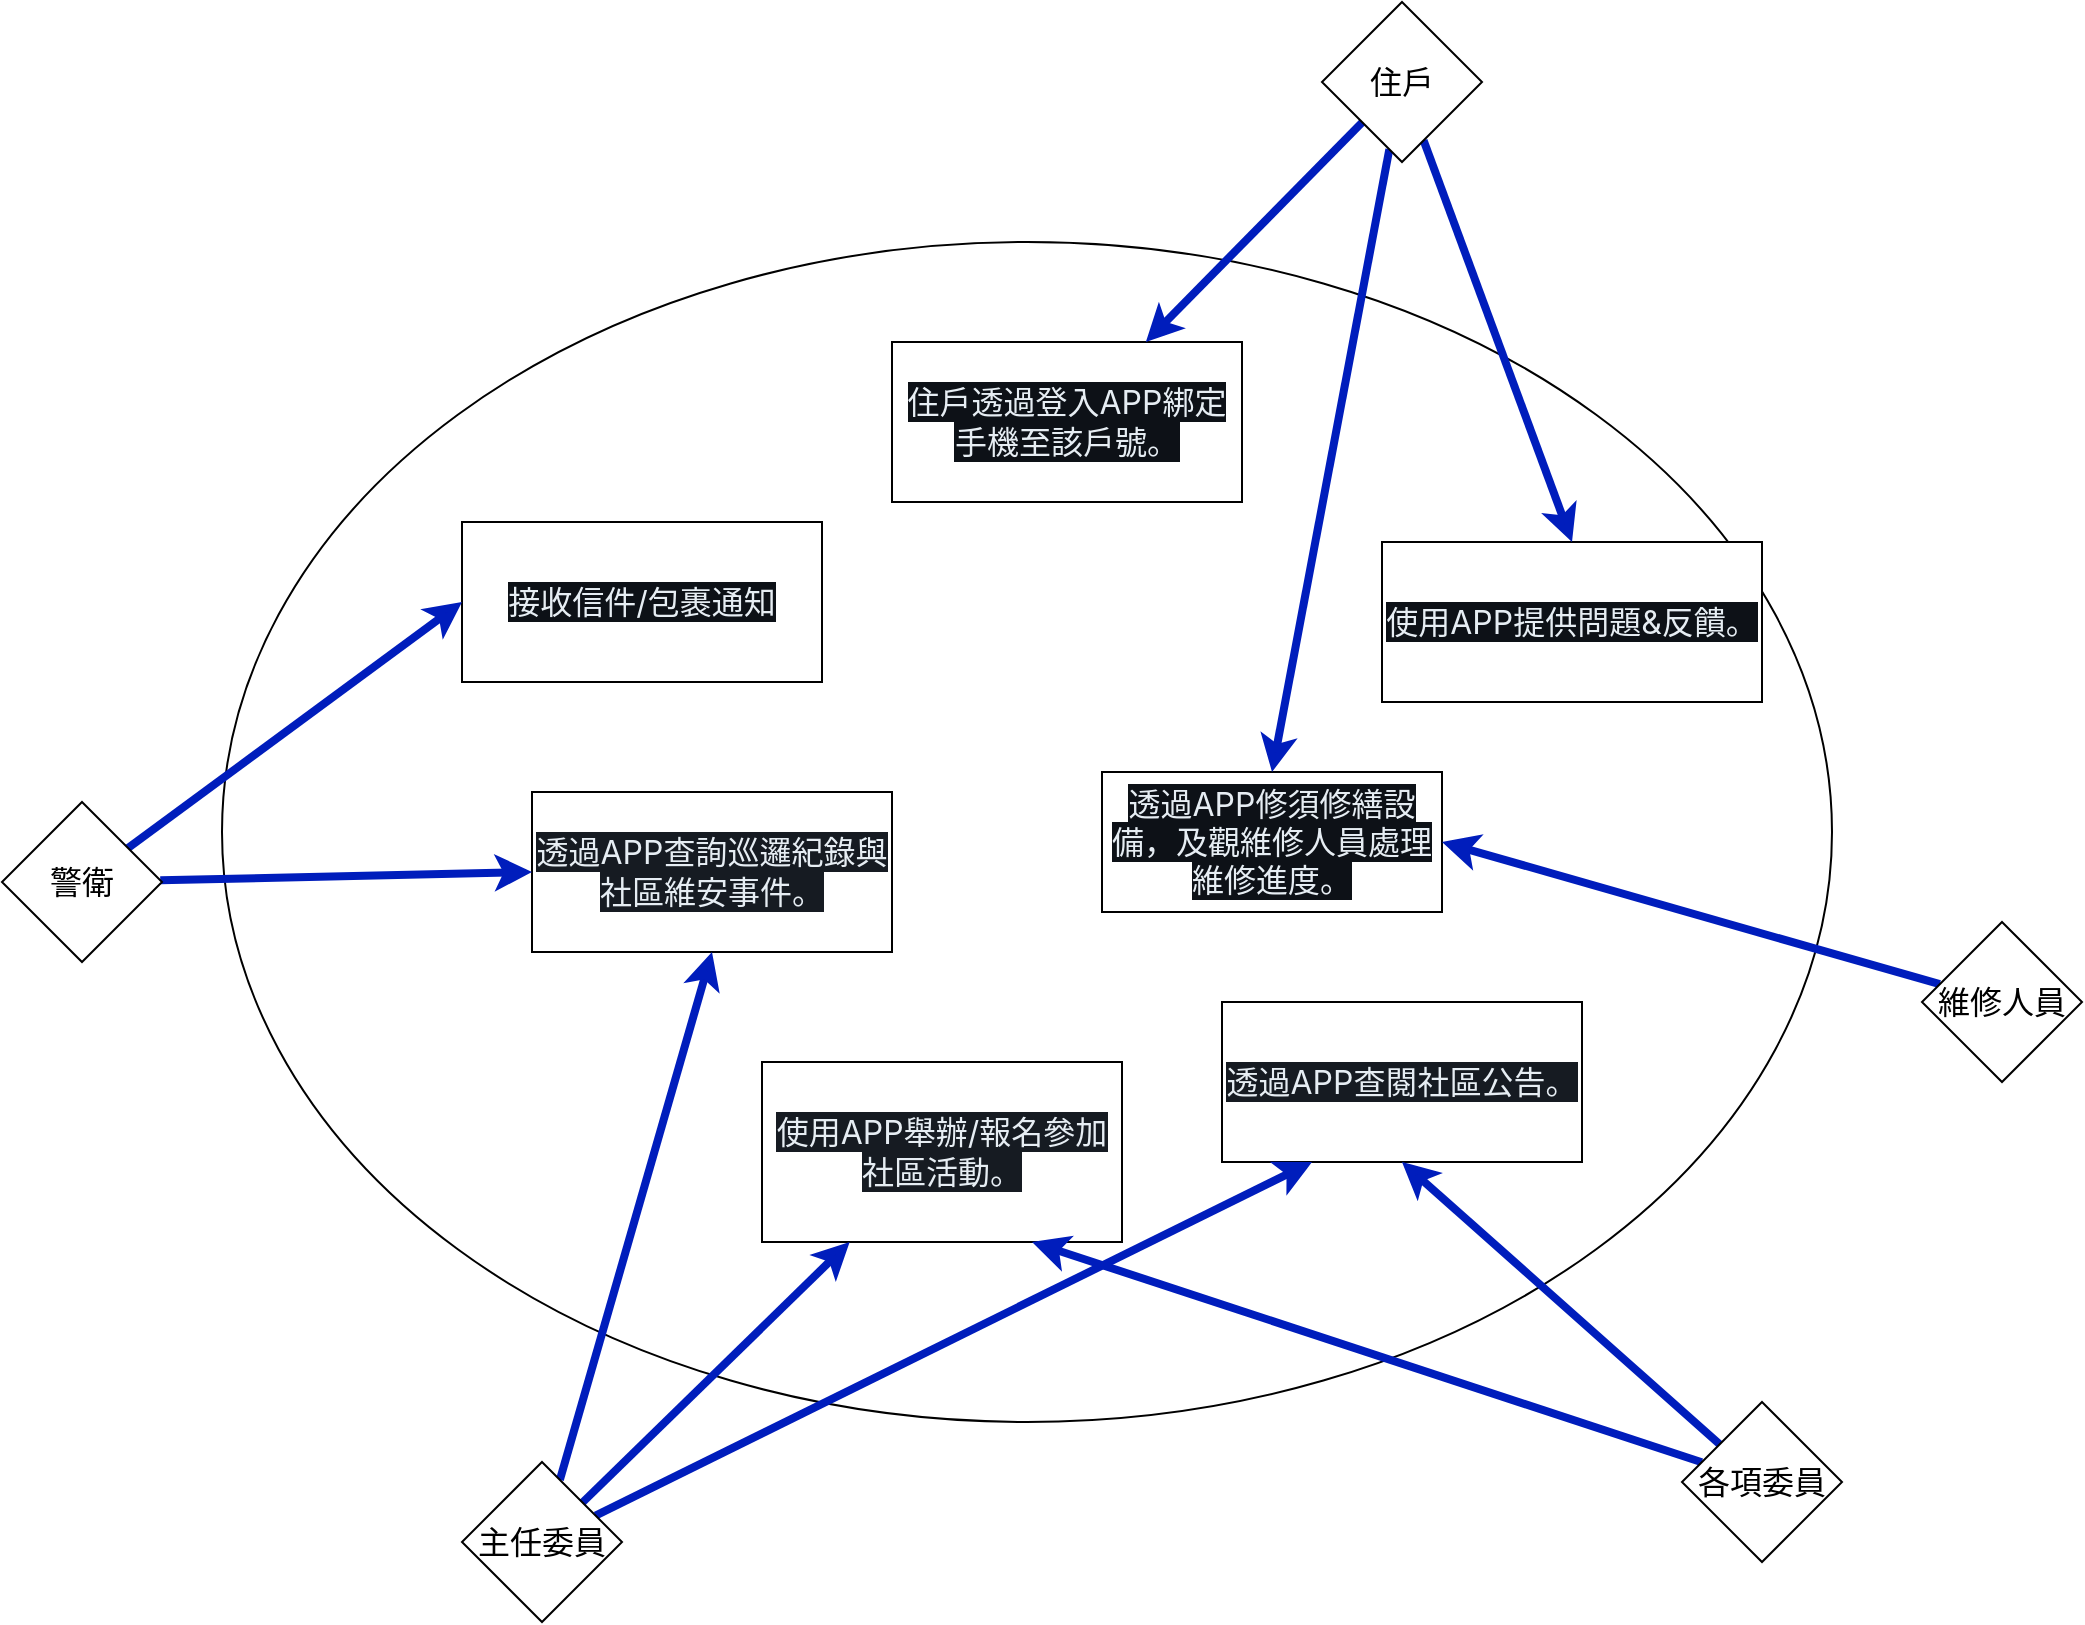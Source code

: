 <mxfile>
    <diagram id="7O8TX33i1EVN2HD3jf4u" name="第1頁">
        <mxGraphModel dx="1670" dy="938" grid="1" gridSize="10" guides="1" tooltips="1" connect="1" arrows="1" fold="1" page="1" pageScale="1" pageWidth="827" pageHeight="1169" background="none" math="0" shadow="0">
            <root>
                <mxCell id="0"/>
                <mxCell id="1" parent="0"/>
                <mxCell id="3" value="" style="ellipse;whiteSpace=wrap;html=1;" vertex="1" parent="1">
                    <mxGeometry x="400" y="310" width="805" height="590" as="geometry"/>
                </mxCell>
                <mxCell id="4" value="&lt;span style=&quot;color: rgb(230, 237, 243); font-family: -apple-system, BlinkMacSystemFont, &amp;quot;Segoe UI&amp;quot;, &amp;quot;Noto Sans&amp;quot;, Helvetica, Arial, sans-serif, &amp;quot;Apple Color Emoji&amp;quot;, &amp;quot;Segoe UI Emoji&amp;quot;; font-size: 16px; text-align: start; background-color: rgb(13, 17, 23);&quot;&gt;住戶透過登入APP綁定手機至該戶號。&lt;/span&gt;" style="rounded=0;whiteSpace=wrap;html=1;fontSize=16;" vertex="1" parent="1">
                    <mxGeometry x="735" y="360" width="175" height="80" as="geometry"/>
                </mxCell>
                <mxCell id="5" value="&lt;span style=&quot;color: rgb(230, 237, 243); font-family: -apple-system, BlinkMacSystemFont, &amp;quot;Segoe UI&amp;quot;, &amp;quot;Noto Sans&amp;quot;, Helvetica, Arial, sans-serif, &amp;quot;Apple Color Emoji&amp;quot;, &amp;quot;Segoe UI Emoji&amp;quot;; font-size: 16px; text-align: start; background-color: rgb(13, 17, 23);&quot;&gt;接收信件/包裹通知&lt;/span&gt;" style="rounded=0;whiteSpace=wrap;html=1;fontSize=16;" vertex="1" parent="1">
                    <mxGeometry x="520" y="450" width="180" height="80" as="geometry"/>
                </mxCell>
                <mxCell id="6" value="&lt;span style=&quot;color: rgb(230, 237, 243); font-family: -apple-system, BlinkMacSystemFont, &amp;quot;Segoe UI&amp;quot;, &amp;quot;Noto Sans&amp;quot;, Helvetica, Arial, sans-serif, &amp;quot;Apple Color Emoji&amp;quot;, &amp;quot;Segoe UI Emoji&amp;quot;; font-size: 16px; text-align: start; background-color: rgb(13, 17, 23);&quot;&gt;使用APP提供問題&amp;amp;反饋。&lt;/span&gt;" style="rounded=0;whiteSpace=wrap;html=1;fontSize=16;" vertex="1" parent="1">
                    <mxGeometry x="980" y="460" width="190" height="80" as="geometry"/>
                </mxCell>
                <mxCell id="7" value="&lt;span style=&quot;color: rgb(230, 237, 243); font-family: -apple-system, BlinkMacSystemFont, &amp;quot;Segoe UI&amp;quot;, &amp;quot;Noto Sans&amp;quot;, Helvetica, Arial, sans-serif, &amp;quot;Apple Color Emoji&amp;quot;, &amp;quot;Segoe UI Emoji&amp;quot;; font-size: 16px; text-align: start; background-color: rgb(13, 17, 23);&quot;&gt;透過APP修須修繕設備，及觀維修人員處理維修進度。&lt;/span&gt;" style="rounded=0;whiteSpace=wrap;html=1;fontSize=16;" vertex="1" parent="1">
                    <mxGeometry x="840" y="575" width="170" height="70" as="geometry"/>
                </mxCell>
                <mxCell id="8" value="&lt;span style=&quot;color: rgb(230, 237, 243); font-family: -apple-system, BlinkMacSystemFont, &amp;quot;Segoe UI&amp;quot;, &amp;quot;Noto Sans&amp;quot;, Helvetica, Arial, sans-serif, &amp;quot;Apple Color Emoji&amp;quot;, &amp;quot;Segoe UI Emoji&amp;quot;; font-size: 16px; text-align: start; background-color: rgb(22, 27, 34);&quot;&gt;透過APP查閱社區公告。&lt;/span&gt;" style="rounded=0;whiteSpace=wrap;html=1;fontSize=16;" vertex="1" parent="1">
                    <mxGeometry x="900" y="690" width="180" height="80" as="geometry"/>
                </mxCell>
                <mxCell id="9" value="&lt;span style=&quot;color: rgb(230, 237, 243); font-family: -apple-system, BlinkMacSystemFont, &amp;quot;Segoe UI&amp;quot;, &amp;quot;Noto Sans&amp;quot;, Helvetica, Arial, sans-serif, &amp;quot;Apple Color Emoji&amp;quot;, &amp;quot;Segoe UI Emoji&amp;quot;; font-size: 16px; text-align: start; background-color: rgb(22, 27, 34);&quot;&gt;透過APP查詢巡邏紀錄與社區維安事件。&lt;/span&gt;" style="rounded=0;whiteSpace=wrap;html=1;fontSize=16;" vertex="1" parent="1">
                    <mxGeometry x="555" y="585" width="180" height="80" as="geometry"/>
                </mxCell>
                <mxCell id="10" value="&lt;span style=&quot;color: rgb(230, 237, 243); font-family: -apple-system, BlinkMacSystemFont, &amp;quot;Segoe UI&amp;quot;, &amp;quot;Noto Sans&amp;quot;, Helvetica, Arial, sans-serif, &amp;quot;Apple Color Emoji&amp;quot;, &amp;quot;Segoe UI Emoji&amp;quot;; font-size: 16px; text-align: start; background-color: rgb(22, 27, 34);&quot;&gt;使用APP舉辦/報名參加社區活動。&lt;/span&gt;" style="rounded=0;whiteSpace=wrap;html=1;fontSize=16;" vertex="1" parent="1">
                    <mxGeometry x="670" y="720" width="180" height="90" as="geometry"/>
                </mxCell>
                <mxCell id="19" style="edgeStyle=none;html=1;fontSize=16;strokeWidth=4;fillColor=#0050ef;strokeColor=#001DBC;" edge="1" parent="1" source="13" target="4">
                    <mxGeometry relative="1" as="geometry"/>
                </mxCell>
                <mxCell id="20" style="edgeStyle=none;html=1;entryX=0.5;entryY=0;entryDx=0;entryDy=0;strokeWidth=4;fontSize=16;fillColor=#0050ef;strokeColor=#001DBC;" edge="1" parent="1" source="13" target="6">
                    <mxGeometry relative="1" as="geometry"/>
                </mxCell>
                <mxCell id="30" style="edgeStyle=none;html=1;entryX=0.5;entryY=0;entryDx=0;entryDy=0;strokeWidth=4;fontSize=16;fillColor=#0050ef;strokeColor=#001DBC;" edge="1" parent="1" source="13" target="7">
                    <mxGeometry relative="1" as="geometry"/>
                </mxCell>
                <mxCell id="13" value="&lt;font style=&quot;font-size: 16px;&quot;&gt;住戶&lt;/font&gt;" style="rhombus;whiteSpace=wrap;html=1;" vertex="1" parent="1">
                    <mxGeometry x="950" y="190" width="80" height="80" as="geometry"/>
                </mxCell>
                <mxCell id="24" style="edgeStyle=none;html=1;entryX=0.5;entryY=1;entryDx=0;entryDy=0;strokeWidth=4;fontSize=16;fillColor=#0050ef;strokeColor=#001DBC;" edge="1" parent="1" source="14" target="9">
                    <mxGeometry relative="1" as="geometry"/>
                </mxCell>
                <mxCell id="25" style="edgeStyle=none;html=1;strokeWidth=4;fontSize=16;fillColor=#0050ef;strokeColor=#001DBC;" edge="1" parent="1" source="14" target="10">
                    <mxGeometry relative="1" as="geometry"/>
                </mxCell>
                <mxCell id="29" style="edgeStyle=none;html=1;entryX=0.25;entryY=1;entryDx=0;entryDy=0;strokeWidth=4;fontSize=16;fillColor=#0050ef;strokeColor=#001DBC;" edge="1" parent="1" source="14" target="8">
                    <mxGeometry relative="1" as="geometry"/>
                </mxCell>
                <mxCell id="14" value="&lt;font style=&quot;font-size: 16px;&quot;&gt;主任委員&lt;/font&gt;" style="rhombus;whiteSpace=wrap;html=1;" vertex="1" parent="1">
                    <mxGeometry x="520" y="920" width="80" height="80" as="geometry"/>
                </mxCell>
                <mxCell id="21" style="edgeStyle=none;html=1;entryX=0;entryY=0.5;entryDx=0;entryDy=0;strokeWidth=4;fontSize=16;fillColor=#0050ef;strokeColor=#001DBC;" edge="1" parent="1" source="15" target="5">
                    <mxGeometry relative="1" as="geometry"/>
                </mxCell>
                <mxCell id="22" style="edgeStyle=none;html=1;entryX=0;entryY=0.5;entryDx=0;entryDy=0;strokeWidth=4;fontSize=16;fillColor=#0050ef;strokeColor=#001DBC;" edge="1" parent="1" source="15" target="9">
                    <mxGeometry relative="1" as="geometry"/>
                </mxCell>
                <mxCell id="15" value="&lt;span style=&quot;font-size: 16px;&quot;&gt;警衛&lt;/span&gt;" style="rhombus;whiteSpace=wrap;html=1;" vertex="1" parent="1">
                    <mxGeometry x="290" y="590" width="80" height="80" as="geometry"/>
                </mxCell>
                <mxCell id="26" style="edgeStyle=none;html=1;entryX=0.5;entryY=1;entryDx=0;entryDy=0;strokeWidth=4;fontSize=16;fillColor=#0050ef;strokeColor=#001DBC;" edge="1" parent="1" source="16" target="8">
                    <mxGeometry relative="1" as="geometry"/>
                </mxCell>
                <mxCell id="28" style="edgeStyle=none;html=1;entryX=0.75;entryY=1;entryDx=0;entryDy=0;strokeWidth=4;fontSize=16;fillColor=#0050ef;strokeColor=#001DBC;" edge="1" parent="1" source="16" target="10">
                    <mxGeometry relative="1" as="geometry"/>
                </mxCell>
                <mxCell id="16" value="&lt;font style=&quot;font-size: 16px;&quot;&gt;各項委員&lt;br&gt;&lt;/font&gt;" style="rhombus;whiteSpace=wrap;html=1;" vertex="1" parent="1">
                    <mxGeometry x="1130" y="890" width="80" height="80" as="geometry"/>
                </mxCell>
                <mxCell id="23" style="edgeStyle=none;html=1;entryX=1;entryY=0.5;entryDx=0;entryDy=0;strokeWidth=4;fontSize=16;fillColor=#0050ef;strokeColor=#001DBC;" edge="1" parent="1" source="17" target="7">
                    <mxGeometry relative="1" as="geometry"/>
                </mxCell>
                <mxCell id="17" value="&lt;font style=&quot;font-size: 16px;&quot;&gt;維修人員&lt;/font&gt;" style="rhombus;whiteSpace=wrap;html=1;fontSize=16;" vertex="1" parent="1">
                    <mxGeometry x="1250" y="650" width="80" height="80" as="geometry"/>
                </mxCell>
            </root>
        </mxGraphModel>
    </diagram>
</mxfile>